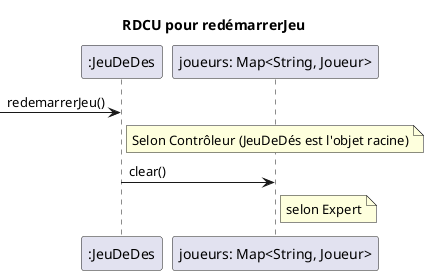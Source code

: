@startuml
title RDCU pour redémarrerJeu

participant ":JeuDeDes" as controleur
participant "joueurs: Map<String, Joueur>" as map

-> controleur : redemarrerJeu()

note right of controleur
Selon Contrôleur (JeuDeDés est l'objet racine)
end note

controleur -> map : clear()

note right of map
selon Expert
end note

@enduml